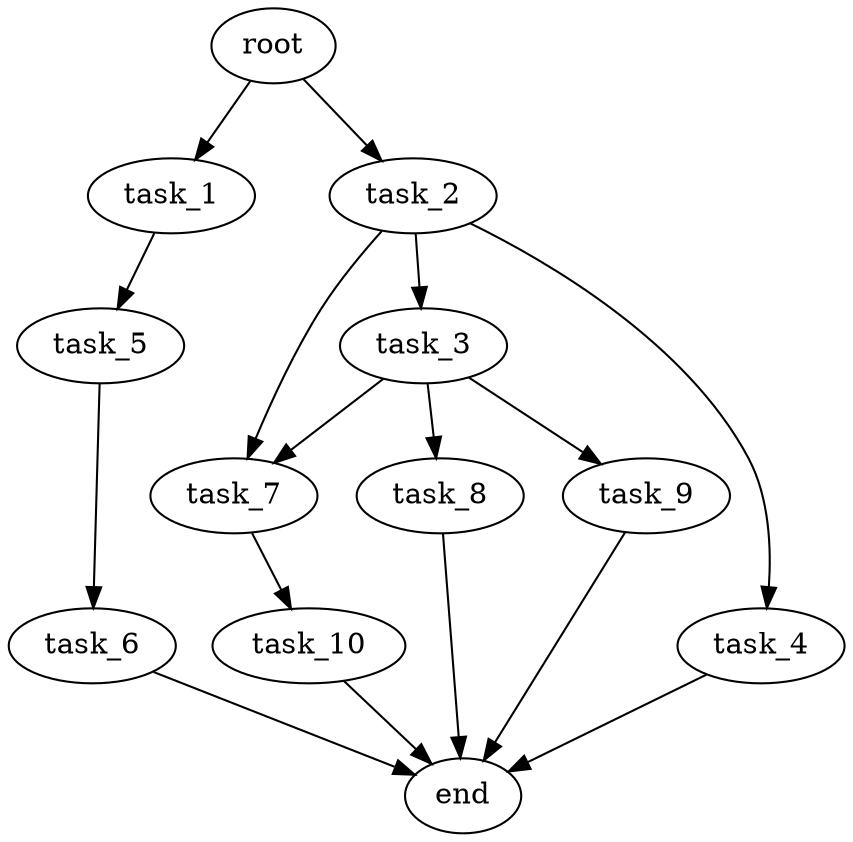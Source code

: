 digraph G {
  root [size="0.000000e+00"];
  task_1 [size="9.944469e+08"];
  task_2 [size="6.857117e+09"];
  task_3 [size="5.445114e+09"];
  task_4 [size="9.778447e+09"];
  task_5 [size="3.587380e+09"];
  task_6 [size="3.981998e+09"];
  task_7 [size="1.898896e+09"];
  task_8 [size="1.222475e+09"];
  task_9 [size="8.480484e+09"];
  task_10 [size="4.547719e+09"];
  end [size="0.000000e+00"];

  root -> task_1 [size="1.000000e-12"];
  root -> task_2 [size="1.000000e-12"];
  task_1 -> task_5 [size="3.587380e+08"];
  task_2 -> task_3 [size="5.445114e+08"];
  task_2 -> task_4 [size="9.778447e+08"];
  task_2 -> task_7 [size="9.494479e+07"];
  task_3 -> task_7 [size="9.494479e+07"];
  task_3 -> task_8 [size="1.222475e+08"];
  task_3 -> task_9 [size="8.480484e+08"];
  task_4 -> end [size="1.000000e-12"];
  task_5 -> task_6 [size="3.981998e+08"];
  task_6 -> end [size="1.000000e-12"];
  task_7 -> task_10 [size="4.547719e+08"];
  task_8 -> end [size="1.000000e-12"];
  task_9 -> end [size="1.000000e-12"];
  task_10 -> end [size="1.000000e-12"];
}
